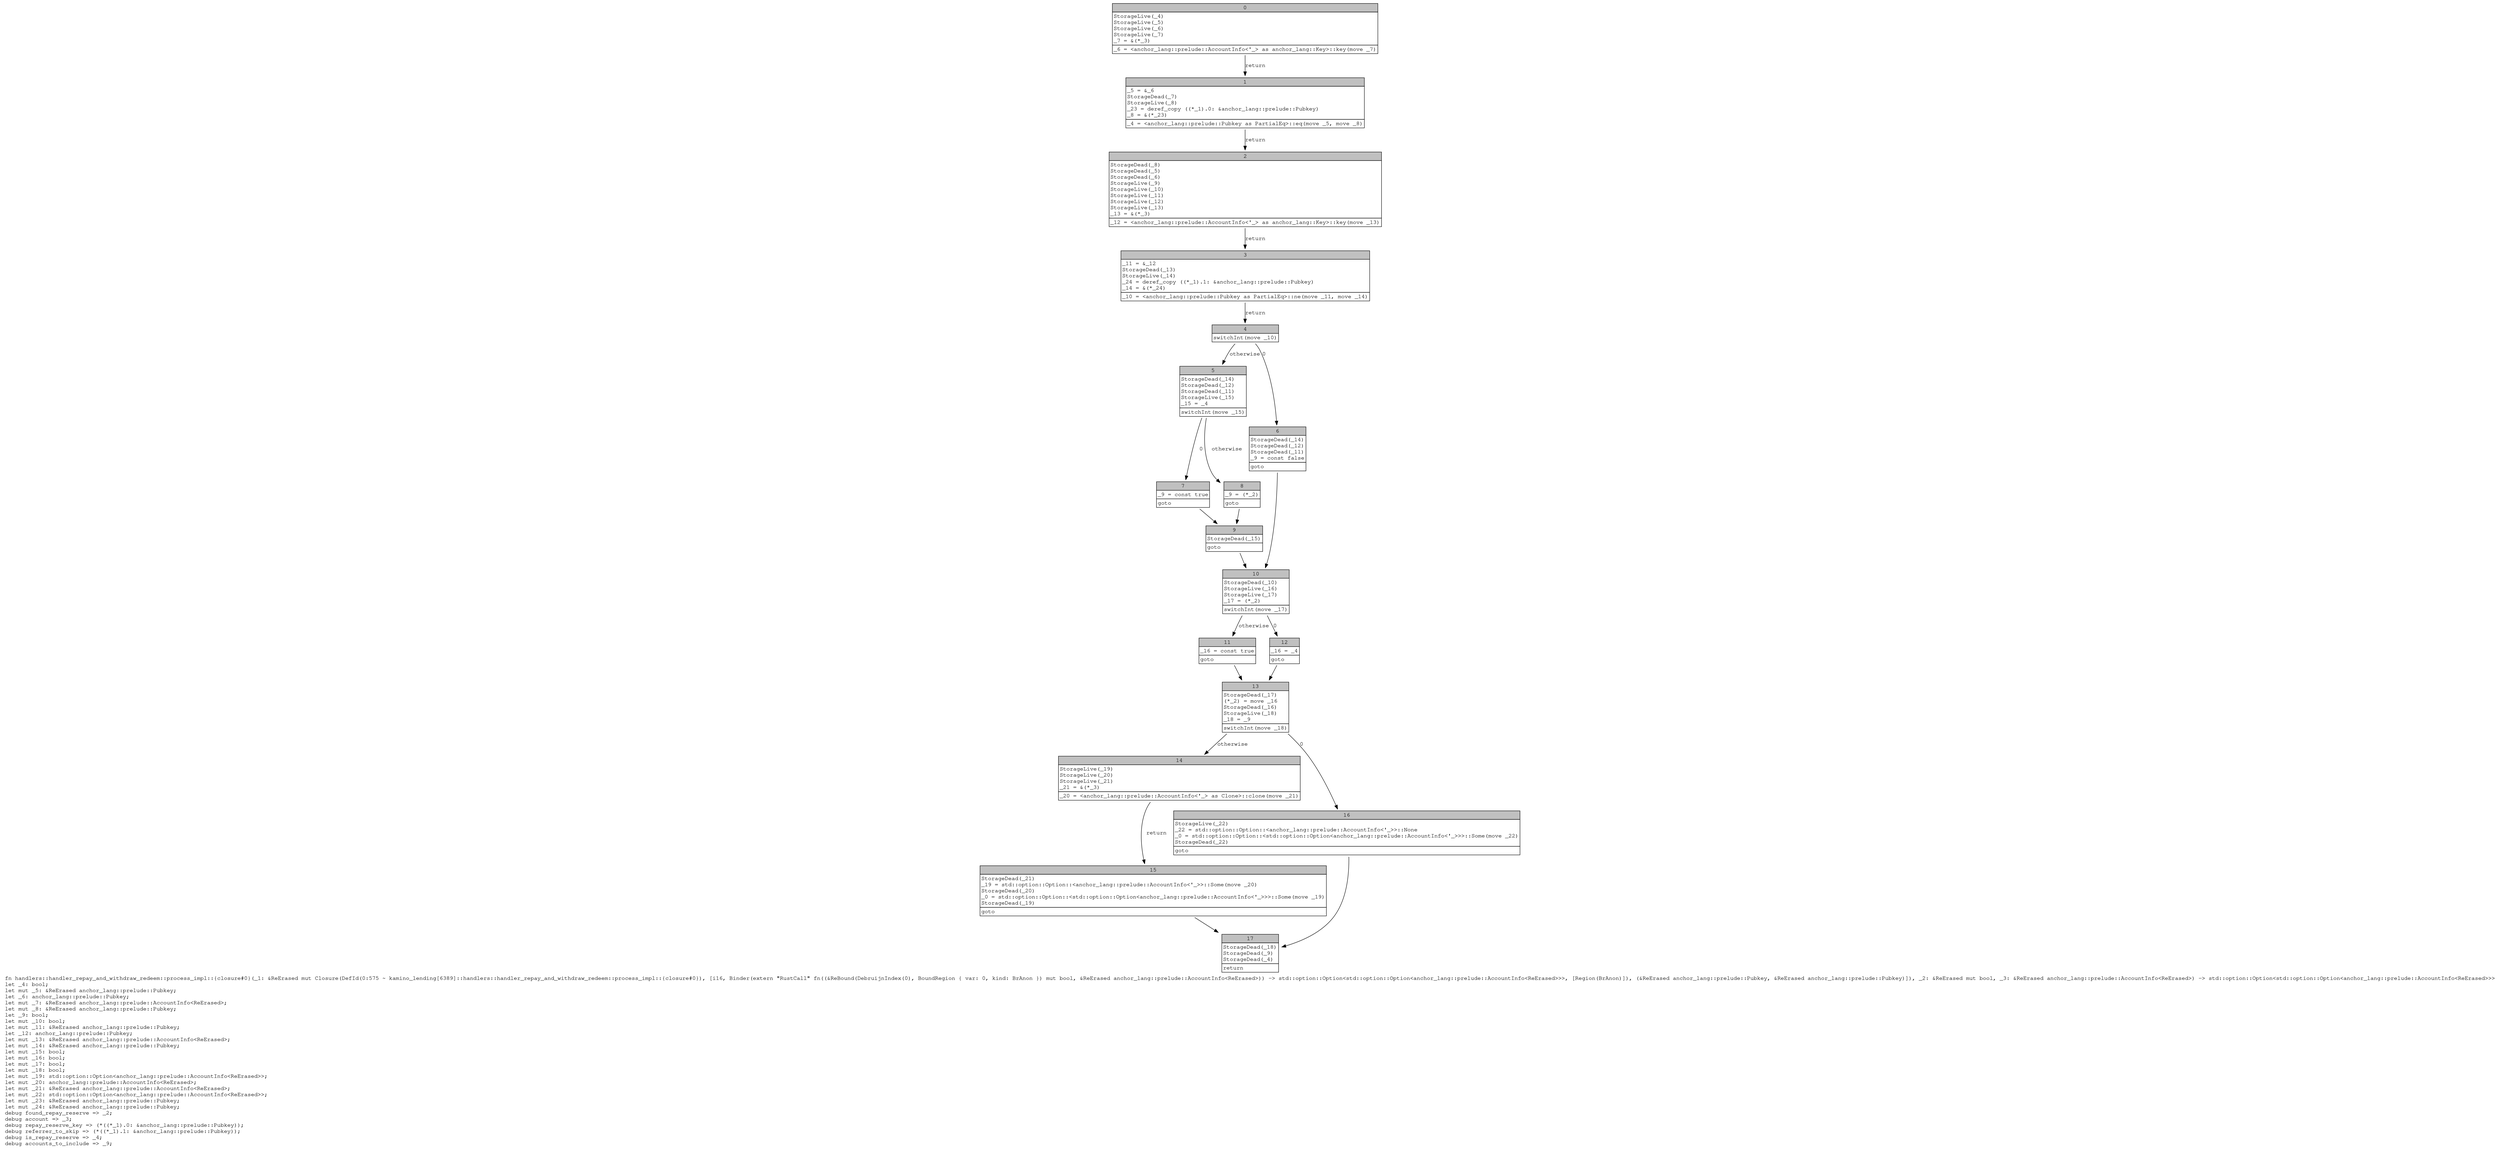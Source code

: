 digraph Mir_0_575 {
    graph [fontname="Courier, monospace"];
    node [fontname="Courier, monospace"];
    edge [fontname="Courier, monospace"];
    label=<fn handlers::handler_repay_and_withdraw_redeem::process_impl::{closure#0}(_1: &amp;ReErased mut Closure(DefId(0:575 ~ kamino_lending[6389]::handlers::handler_repay_and_withdraw_redeem::process_impl::{closure#0}), [i16, Binder(extern &quot;RustCall&quot; fn((&amp;ReBound(DebruijnIndex(0), BoundRegion { var: 0, kind: BrAnon }) mut bool, &amp;ReErased anchor_lang::prelude::AccountInfo&lt;ReErased&gt;)) -&gt; std::option::Option&lt;std::option::Option&lt;anchor_lang::prelude::AccountInfo&lt;ReErased&gt;&gt;&gt;, [Region(BrAnon)]), (&amp;ReErased anchor_lang::prelude::Pubkey, &amp;ReErased anchor_lang::prelude::Pubkey)]), _2: &amp;ReErased mut bool, _3: &amp;ReErased anchor_lang::prelude::AccountInfo&lt;ReErased&gt;) -&gt; std::option::Option&lt;std::option::Option&lt;anchor_lang::prelude::AccountInfo&lt;ReErased&gt;&gt;&gt;<br align="left"/>let _4: bool;<br align="left"/>let mut _5: &amp;ReErased anchor_lang::prelude::Pubkey;<br align="left"/>let _6: anchor_lang::prelude::Pubkey;<br align="left"/>let mut _7: &amp;ReErased anchor_lang::prelude::AccountInfo&lt;ReErased&gt;;<br align="left"/>let mut _8: &amp;ReErased anchor_lang::prelude::Pubkey;<br align="left"/>let _9: bool;<br align="left"/>let mut _10: bool;<br align="left"/>let mut _11: &amp;ReErased anchor_lang::prelude::Pubkey;<br align="left"/>let _12: anchor_lang::prelude::Pubkey;<br align="left"/>let mut _13: &amp;ReErased anchor_lang::prelude::AccountInfo&lt;ReErased&gt;;<br align="left"/>let mut _14: &amp;ReErased anchor_lang::prelude::Pubkey;<br align="left"/>let mut _15: bool;<br align="left"/>let mut _16: bool;<br align="left"/>let mut _17: bool;<br align="left"/>let mut _18: bool;<br align="left"/>let mut _19: std::option::Option&lt;anchor_lang::prelude::AccountInfo&lt;ReErased&gt;&gt;;<br align="left"/>let mut _20: anchor_lang::prelude::AccountInfo&lt;ReErased&gt;;<br align="left"/>let mut _21: &amp;ReErased anchor_lang::prelude::AccountInfo&lt;ReErased&gt;;<br align="left"/>let mut _22: std::option::Option&lt;anchor_lang::prelude::AccountInfo&lt;ReErased&gt;&gt;;<br align="left"/>let mut _23: &amp;ReErased anchor_lang::prelude::Pubkey;<br align="left"/>let mut _24: &amp;ReErased anchor_lang::prelude::Pubkey;<br align="left"/>debug found_repay_reserve =&gt; _2;<br align="left"/>debug account =&gt; _3;<br align="left"/>debug repay_reserve_key =&gt; (*((*_1).0: &amp;anchor_lang::prelude::Pubkey));<br align="left"/>debug referrer_to_skip =&gt; (*((*_1).1: &amp;anchor_lang::prelude::Pubkey));<br align="left"/>debug is_repay_reserve =&gt; _4;<br align="left"/>debug accounts_to_include =&gt; _9;<br align="left"/>>;
    bb0__0_575 [shape="none", label=<<table border="0" cellborder="1" cellspacing="0"><tr><td bgcolor="gray" align="center" colspan="1">0</td></tr><tr><td align="left" balign="left">StorageLive(_4)<br/>StorageLive(_5)<br/>StorageLive(_6)<br/>StorageLive(_7)<br/>_7 = &amp;(*_3)<br/></td></tr><tr><td align="left">_6 = &lt;anchor_lang::prelude::AccountInfo&lt;'_&gt; as anchor_lang::Key&gt;::key(move _7)</td></tr></table>>];
    bb1__0_575 [shape="none", label=<<table border="0" cellborder="1" cellspacing="0"><tr><td bgcolor="gray" align="center" colspan="1">1</td></tr><tr><td align="left" balign="left">_5 = &amp;_6<br/>StorageDead(_7)<br/>StorageLive(_8)<br/>_23 = deref_copy ((*_1).0: &amp;anchor_lang::prelude::Pubkey)<br/>_8 = &amp;(*_23)<br/></td></tr><tr><td align="left">_4 = &lt;anchor_lang::prelude::Pubkey as PartialEq&gt;::eq(move _5, move _8)</td></tr></table>>];
    bb2__0_575 [shape="none", label=<<table border="0" cellborder="1" cellspacing="0"><tr><td bgcolor="gray" align="center" colspan="1">2</td></tr><tr><td align="left" balign="left">StorageDead(_8)<br/>StorageDead(_5)<br/>StorageDead(_6)<br/>StorageLive(_9)<br/>StorageLive(_10)<br/>StorageLive(_11)<br/>StorageLive(_12)<br/>StorageLive(_13)<br/>_13 = &amp;(*_3)<br/></td></tr><tr><td align="left">_12 = &lt;anchor_lang::prelude::AccountInfo&lt;'_&gt; as anchor_lang::Key&gt;::key(move _13)</td></tr></table>>];
    bb3__0_575 [shape="none", label=<<table border="0" cellborder="1" cellspacing="0"><tr><td bgcolor="gray" align="center" colspan="1">3</td></tr><tr><td align="left" balign="left">_11 = &amp;_12<br/>StorageDead(_13)<br/>StorageLive(_14)<br/>_24 = deref_copy ((*_1).1: &amp;anchor_lang::prelude::Pubkey)<br/>_14 = &amp;(*_24)<br/></td></tr><tr><td align="left">_10 = &lt;anchor_lang::prelude::Pubkey as PartialEq&gt;::ne(move _11, move _14)</td></tr></table>>];
    bb4__0_575 [shape="none", label=<<table border="0" cellborder="1" cellspacing="0"><tr><td bgcolor="gray" align="center" colspan="1">4</td></tr><tr><td align="left">switchInt(move _10)</td></tr></table>>];
    bb5__0_575 [shape="none", label=<<table border="0" cellborder="1" cellspacing="0"><tr><td bgcolor="gray" align="center" colspan="1">5</td></tr><tr><td align="left" balign="left">StorageDead(_14)<br/>StorageDead(_12)<br/>StorageDead(_11)<br/>StorageLive(_15)<br/>_15 = _4<br/></td></tr><tr><td align="left">switchInt(move _15)</td></tr></table>>];
    bb6__0_575 [shape="none", label=<<table border="0" cellborder="1" cellspacing="0"><tr><td bgcolor="gray" align="center" colspan="1">6</td></tr><tr><td align="left" balign="left">StorageDead(_14)<br/>StorageDead(_12)<br/>StorageDead(_11)<br/>_9 = const false<br/></td></tr><tr><td align="left">goto</td></tr></table>>];
    bb7__0_575 [shape="none", label=<<table border="0" cellborder="1" cellspacing="0"><tr><td bgcolor="gray" align="center" colspan="1">7</td></tr><tr><td align="left" balign="left">_9 = const true<br/></td></tr><tr><td align="left">goto</td></tr></table>>];
    bb8__0_575 [shape="none", label=<<table border="0" cellborder="1" cellspacing="0"><tr><td bgcolor="gray" align="center" colspan="1">8</td></tr><tr><td align="left" balign="left">_9 = (*_2)<br/></td></tr><tr><td align="left">goto</td></tr></table>>];
    bb9__0_575 [shape="none", label=<<table border="0" cellborder="1" cellspacing="0"><tr><td bgcolor="gray" align="center" colspan="1">9</td></tr><tr><td align="left" balign="left">StorageDead(_15)<br/></td></tr><tr><td align="left">goto</td></tr></table>>];
    bb10__0_575 [shape="none", label=<<table border="0" cellborder="1" cellspacing="0"><tr><td bgcolor="gray" align="center" colspan="1">10</td></tr><tr><td align="left" balign="left">StorageDead(_10)<br/>StorageLive(_16)<br/>StorageLive(_17)<br/>_17 = (*_2)<br/></td></tr><tr><td align="left">switchInt(move _17)</td></tr></table>>];
    bb11__0_575 [shape="none", label=<<table border="0" cellborder="1" cellspacing="0"><tr><td bgcolor="gray" align="center" colspan="1">11</td></tr><tr><td align="left" balign="left">_16 = const true<br/></td></tr><tr><td align="left">goto</td></tr></table>>];
    bb12__0_575 [shape="none", label=<<table border="0" cellborder="1" cellspacing="0"><tr><td bgcolor="gray" align="center" colspan="1">12</td></tr><tr><td align="left" balign="left">_16 = _4<br/></td></tr><tr><td align="left">goto</td></tr></table>>];
    bb13__0_575 [shape="none", label=<<table border="0" cellborder="1" cellspacing="0"><tr><td bgcolor="gray" align="center" colspan="1">13</td></tr><tr><td align="left" balign="left">StorageDead(_17)<br/>(*_2) = move _16<br/>StorageDead(_16)<br/>StorageLive(_18)<br/>_18 = _9<br/></td></tr><tr><td align="left">switchInt(move _18)</td></tr></table>>];
    bb14__0_575 [shape="none", label=<<table border="0" cellborder="1" cellspacing="0"><tr><td bgcolor="gray" align="center" colspan="1">14</td></tr><tr><td align="left" balign="left">StorageLive(_19)<br/>StorageLive(_20)<br/>StorageLive(_21)<br/>_21 = &amp;(*_3)<br/></td></tr><tr><td align="left">_20 = &lt;anchor_lang::prelude::AccountInfo&lt;'_&gt; as Clone&gt;::clone(move _21)</td></tr></table>>];
    bb15__0_575 [shape="none", label=<<table border="0" cellborder="1" cellspacing="0"><tr><td bgcolor="gray" align="center" colspan="1">15</td></tr><tr><td align="left" balign="left">StorageDead(_21)<br/>_19 = std::option::Option::&lt;anchor_lang::prelude::AccountInfo&lt;'_&gt;&gt;::Some(move _20)<br/>StorageDead(_20)<br/>_0 = std::option::Option::&lt;std::option::Option&lt;anchor_lang::prelude::AccountInfo&lt;'_&gt;&gt;&gt;::Some(move _19)<br/>StorageDead(_19)<br/></td></tr><tr><td align="left">goto</td></tr></table>>];
    bb16__0_575 [shape="none", label=<<table border="0" cellborder="1" cellspacing="0"><tr><td bgcolor="gray" align="center" colspan="1">16</td></tr><tr><td align="left" balign="left">StorageLive(_22)<br/>_22 = std::option::Option::&lt;anchor_lang::prelude::AccountInfo&lt;'_&gt;&gt;::None<br/>_0 = std::option::Option::&lt;std::option::Option&lt;anchor_lang::prelude::AccountInfo&lt;'_&gt;&gt;&gt;::Some(move _22)<br/>StorageDead(_22)<br/></td></tr><tr><td align="left">goto</td></tr></table>>];
    bb17__0_575 [shape="none", label=<<table border="0" cellborder="1" cellspacing="0"><tr><td bgcolor="gray" align="center" colspan="1">17</td></tr><tr><td align="left" balign="left">StorageDead(_18)<br/>StorageDead(_9)<br/>StorageDead(_4)<br/></td></tr><tr><td align="left">return</td></tr></table>>];
    bb0__0_575 -> bb1__0_575 [label="return"];
    bb1__0_575 -> bb2__0_575 [label="return"];
    bb2__0_575 -> bb3__0_575 [label="return"];
    bb3__0_575 -> bb4__0_575 [label="return"];
    bb4__0_575 -> bb6__0_575 [label="0"];
    bb4__0_575 -> bb5__0_575 [label="otherwise"];
    bb5__0_575 -> bb7__0_575 [label="0"];
    bb5__0_575 -> bb8__0_575 [label="otherwise"];
    bb6__0_575 -> bb10__0_575 [label=""];
    bb7__0_575 -> bb9__0_575 [label=""];
    bb8__0_575 -> bb9__0_575 [label=""];
    bb9__0_575 -> bb10__0_575 [label=""];
    bb10__0_575 -> bb12__0_575 [label="0"];
    bb10__0_575 -> bb11__0_575 [label="otherwise"];
    bb11__0_575 -> bb13__0_575 [label=""];
    bb12__0_575 -> bb13__0_575 [label=""];
    bb13__0_575 -> bb16__0_575 [label="0"];
    bb13__0_575 -> bb14__0_575 [label="otherwise"];
    bb14__0_575 -> bb15__0_575 [label="return"];
    bb15__0_575 -> bb17__0_575 [label=""];
    bb16__0_575 -> bb17__0_575 [label=""];
}
